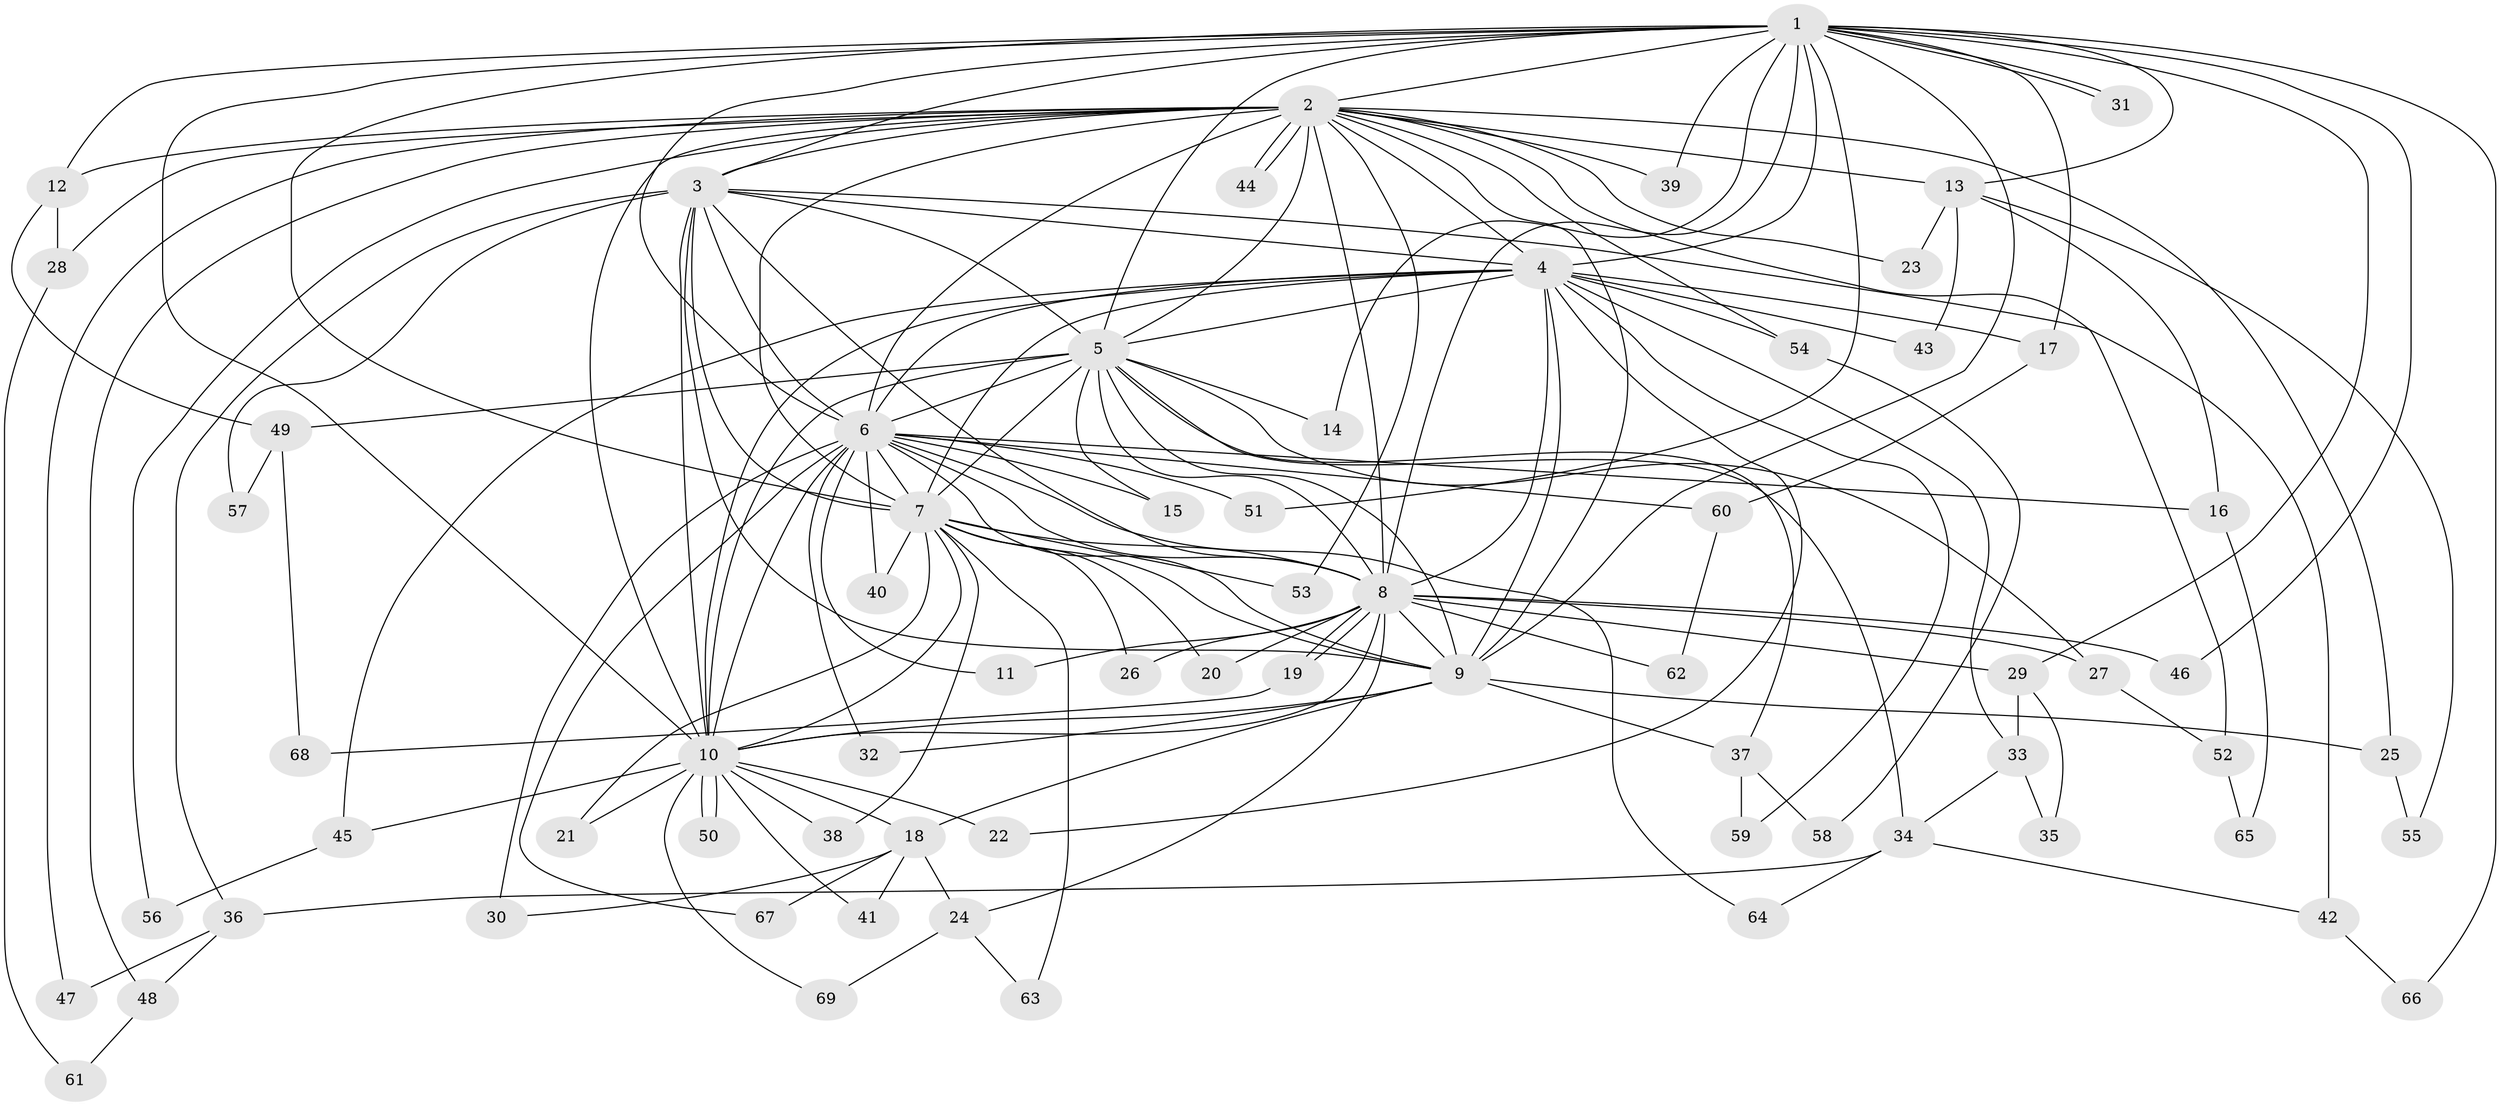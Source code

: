 // Generated by graph-tools (version 1.1) at 2025/45/03/09/25 04:45:39]
// undirected, 69 vertices, 163 edges
graph export_dot {
graph [start="1"]
  node [color=gray90,style=filled];
  1;
  2;
  3;
  4;
  5;
  6;
  7;
  8;
  9;
  10;
  11;
  12;
  13;
  14;
  15;
  16;
  17;
  18;
  19;
  20;
  21;
  22;
  23;
  24;
  25;
  26;
  27;
  28;
  29;
  30;
  31;
  32;
  33;
  34;
  35;
  36;
  37;
  38;
  39;
  40;
  41;
  42;
  43;
  44;
  45;
  46;
  47;
  48;
  49;
  50;
  51;
  52;
  53;
  54;
  55;
  56;
  57;
  58;
  59;
  60;
  61;
  62;
  63;
  64;
  65;
  66;
  67;
  68;
  69;
  1 -- 2;
  1 -- 3;
  1 -- 4;
  1 -- 5;
  1 -- 6;
  1 -- 7;
  1 -- 8;
  1 -- 9;
  1 -- 10;
  1 -- 12;
  1 -- 13;
  1 -- 14;
  1 -- 17;
  1 -- 29;
  1 -- 31;
  1 -- 31;
  1 -- 39;
  1 -- 46;
  1 -- 51;
  1 -- 66;
  2 -- 3;
  2 -- 4;
  2 -- 5;
  2 -- 6;
  2 -- 7;
  2 -- 8;
  2 -- 9;
  2 -- 10;
  2 -- 12;
  2 -- 13;
  2 -- 23;
  2 -- 25;
  2 -- 28;
  2 -- 39;
  2 -- 44;
  2 -- 44;
  2 -- 47;
  2 -- 48;
  2 -- 52;
  2 -- 53;
  2 -- 54;
  2 -- 56;
  3 -- 4;
  3 -- 5;
  3 -- 6;
  3 -- 7;
  3 -- 8;
  3 -- 9;
  3 -- 10;
  3 -- 36;
  3 -- 42;
  3 -- 57;
  4 -- 5;
  4 -- 6;
  4 -- 7;
  4 -- 8;
  4 -- 9;
  4 -- 10;
  4 -- 17;
  4 -- 22;
  4 -- 33;
  4 -- 43;
  4 -- 45;
  4 -- 54;
  4 -- 59;
  5 -- 6;
  5 -- 7;
  5 -- 8;
  5 -- 9;
  5 -- 10;
  5 -- 14;
  5 -- 15;
  5 -- 27;
  5 -- 34;
  5 -- 37;
  5 -- 49;
  6 -- 7;
  6 -- 8;
  6 -- 9;
  6 -- 10;
  6 -- 11;
  6 -- 15;
  6 -- 16;
  6 -- 30;
  6 -- 32;
  6 -- 40;
  6 -- 51;
  6 -- 60;
  6 -- 64;
  6 -- 67;
  7 -- 8;
  7 -- 9;
  7 -- 10;
  7 -- 20;
  7 -- 21;
  7 -- 26;
  7 -- 38;
  7 -- 40;
  7 -- 53;
  7 -- 63;
  8 -- 9;
  8 -- 10;
  8 -- 11;
  8 -- 19;
  8 -- 19;
  8 -- 20;
  8 -- 24;
  8 -- 26;
  8 -- 27;
  8 -- 29;
  8 -- 46;
  8 -- 62;
  9 -- 10;
  9 -- 18;
  9 -- 25;
  9 -- 32;
  9 -- 37;
  10 -- 18;
  10 -- 21;
  10 -- 22;
  10 -- 38;
  10 -- 41;
  10 -- 45;
  10 -- 50;
  10 -- 50;
  10 -- 69;
  12 -- 28;
  12 -- 49;
  13 -- 16;
  13 -- 23;
  13 -- 43;
  13 -- 55;
  16 -- 65;
  17 -- 60;
  18 -- 24;
  18 -- 30;
  18 -- 41;
  18 -- 67;
  19 -- 68;
  24 -- 63;
  24 -- 69;
  25 -- 55;
  27 -- 52;
  28 -- 61;
  29 -- 33;
  29 -- 35;
  33 -- 34;
  33 -- 35;
  34 -- 36;
  34 -- 42;
  34 -- 64;
  36 -- 47;
  36 -- 48;
  37 -- 58;
  37 -- 59;
  42 -- 66;
  45 -- 56;
  48 -- 61;
  49 -- 57;
  49 -- 68;
  52 -- 65;
  54 -- 58;
  60 -- 62;
}
